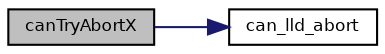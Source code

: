 digraph "canTryAbortX"
{
  bgcolor="transparent";
  edge [fontname="Helvetica",fontsize="8",labelfontname="Helvetica",labelfontsize="8"];
  node [fontname="Helvetica",fontsize="8",shape=record];
  rankdir="LR";
  Node21 [label="canTryAbortX",height=0.2,width=0.4,color="black", fillcolor="grey75", style="filled", fontcolor="black"];
  Node21 -> Node22 [color="midnightblue",fontsize="8",style="solid",fontname="Helvetica"];
  Node22 [label="can_lld_abort",height=0.2,width=0.4,color="black",URL="$group___c_a_n.html#ga7a5cbd44b7ea9a43fdb05c8ddc8f4f4b",tooltip="Tries to abort an ongoing transmission. "];
}
